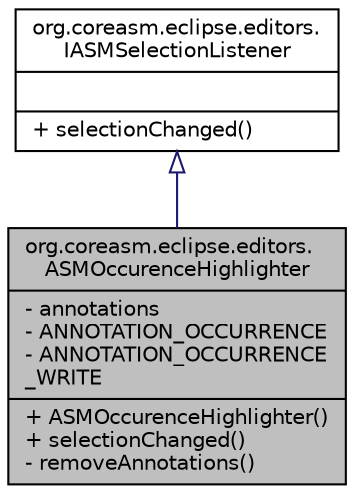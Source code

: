 digraph "org.coreasm.eclipse.editors.ASMOccurenceHighlighter"
{
  bgcolor="transparent";
  edge [fontname="Helvetica",fontsize="10",labelfontname="Helvetica",labelfontsize="10"];
  node [fontname="Helvetica",fontsize="10",shape=record];
  Node1 [label="{org.coreasm.eclipse.editors.\lASMOccurenceHighlighter\n|- annotations\l- ANNOTATION_OCCURRENCE\l- ANNOTATION_OCCURRENCE\l_WRITE\l|+ ASMOccurenceHighlighter()\l+ selectionChanged()\l- removeAnnotations()\l}",height=0.2,width=0.4,color="black", fillcolor="grey75", style="filled" fontcolor="black"];
  Node2 -> Node1 [dir="back",color="midnightblue",fontsize="10",style="solid",arrowtail="onormal",fontname="Helvetica"];
  Node2 [label="{org.coreasm.eclipse.editors.\lIASMSelectionListener\n||+ selectionChanged()\l}",height=0.2,width=0.4,color="black",URL="$interfaceorg_1_1coreasm_1_1eclipse_1_1editors_1_1IASMSelectionListener.html"];
}
